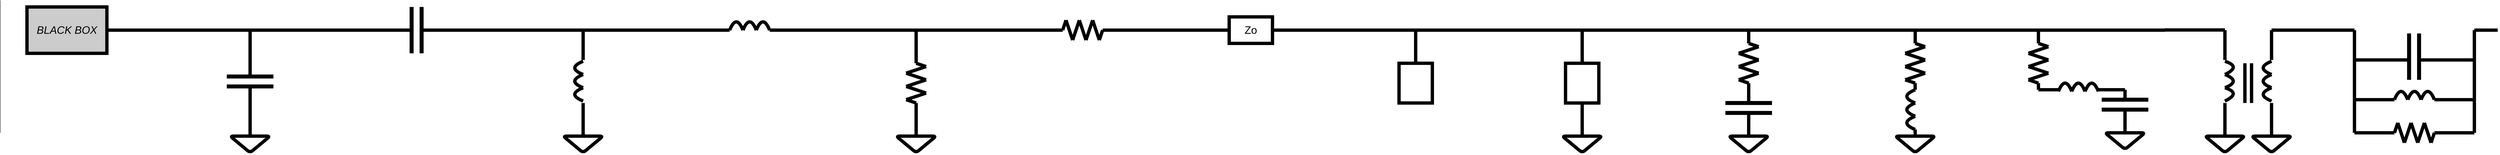 <mxfile version="25.0.2">
  <diagram id="JiPeBnl8MNzj9gC05diy" name="Page-1">
    <mxGraphModel dx="4010" dy="2509" grid="1" gridSize="10" guides="1" tooltips="1" connect="1" arrows="1" fold="1" page="1" pageScale="1" pageWidth="827" pageHeight="1169" background="#ffffff" math="0" shadow="0">
      <root>
        <mxCell id="0" />
        <mxCell id="1" parent="0" />
        <mxCell id="uBmhupHGeQe9Bv0V8wx_-3" value="" style="endArrow=none;html=1;strokeWidth=10;strokeColor=#000000;" parent="1" edge="1">
          <mxGeometry width="50" height="50" relative="1" as="geometry">
            <mxPoint y="100" as="sourcePoint" />
            <mxPoint x="500" y="100" as="targetPoint" />
          </mxGeometry>
        </mxCell>
        <mxCell id="uBmhupHGeQe9Bv0V8wx_-4" value="" style="endArrow=none;html=1;strokeWidth=10;strokeColor=#000000;" parent="1" edge="1">
          <mxGeometry width="50" height="50" relative="1" as="geometry">
            <mxPoint x="250" y="240" as="sourcePoint" />
            <mxPoint x="250" y="100" as="targetPoint" />
          </mxGeometry>
        </mxCell>
        <mxCell id="uBmhupHGeQe9Bv0V8wx_-5" value="" style="endArrow=none;html=1;strokeWidth=12;strokeColor=#000000;" parent="1" edge="1">
          <mxGeometry width="50" height="50" relative="1" as="geometry">
            <mxPoint x="180" y="240" as="sourcePoint" />
            <mxPoint x="320" y="240" as="targetPoint" />
          </mxGeometry>
        </mxCell>
        <mxCell id="uBmhupHGeQe9Bv0V8wx_-6" value="" style="endArrow=none;html=1;strokeWidth=12;strokeColor=#000000;" parent="1" edge="1">
          <mxGeometry width="50" height="50" relative="1" as="geometry">
            <mxPoint x="180" y="270" as="sourcePoint" />
            <mxPoint x="320" y="270" as="targetPoint" />
          </mxGeometry>
        </mxCell>
        <mxCell id="uBmhupHGeQe9Bv0V8wx_-7" value="" style="endArrow=none;html=1;strokeWidth=10;strokeColor=#000000;" parent="1" edge="1">
          <mxGeometry width="50" height="50" relative="1" as="geometry">
            <mxPoint x="250" y="420" as="sourcePoint" />
            <mxPoint x="250" y="270" as="targetPoint" />
          </mxGeometry>
        </mxCell>
        <mxCell id="uBmhupHGeQe9Bv0V8wx_-8" value="" style="endArrow=none;html=1;strokeWidth=10;strokeColor=#000000;" parent="1" edge="1">
          <mxGeometry width="50" height="50" relative="1" as="geometry">
            <mxPoint x="250" y="420" as="sourcePoint" />
            <mxPoint x="250" y="420" as="targetPoint" />
            <Array as="points">
              <mxPoint x="310" y="420" />
              <mxPoint x="250" y="470" />
              <mxPoint x="190" y="420" />
            </Array>
          </mxGeometry>
        </mxCell>
        <mxCell id="uBmhupHGeQe9Bv0V8wx_-11" value="" style="endArrow=none;html=1;strokeWidth=10;strokeColor=#000000;" parent="1" edge="1">
          <mxGeometry width="50" height="50" relative="1" as="geometry">
            <mxPoint x="500" y="100" as="sourcePoint" />
            <mxPoint x="730" y="100" as="targetPoint" />
          </mxGeometry>
        </mxCell>
        <mxCell id="uBmhupHGeQe9Bv0V8wx_-12" value="" style="endArrow=none;html=1;strokeWidth=12;strokeColor=#000000;" parent="1" edge="1">
          <mxGeometry width="50" height="50" relative="1" as="geometry">
            <mxPoint x="735" y="30" as="sourcePoint" />
            <mxPoint x="735" y="170" as="targetPoint" />
          </mxGeometry>
        </mxCell>
        <mxCell id="uBmhupHGeQe9Bv0V8wx_-15" value="" style="endArrow=none;html=1;strokeWidth=12;strokeColor=#000000;" parent="1" edge="1">
          <mxGeometry width="50" height="50" relative="1" as="geometry">
            <mxPoint x="765" y="30" as="sourcePoint" />
            <mxPoint x="765" y="170" as="targetPoint" />
          </mxGeometry>
        </mxCell>
        <mxCell id="uBmhupHGeQe9Bv0V8wx_-16" value="" style="endArrow=none;html=1;strokeWidth=10;strokeColor=#000000;" parent="1" edge="1">
          <mxGeometry width="50" height="50" relative="1" as="geometry">
            <mxPoint x="770" y="100" as="sourcePoint" />
            <mxPoint x="1000" y="100" as="targetPoint" />
          </mxGeometry>
        </mxCell>
        <mxCell id="uBmhupHGeQe9Bv0V8wx_-25" value="" style="endArrow=none;html=1;strokeWidth=10;strokeColor=#000000;" parent="1" edge="1">
          <mxGeometry width="50" height="50" relative="1" as="geometry">
            <mxPoint x="1000" y="100" as="sourcePoint" />
            <mxPoint x="1500" y="100" as="targetPoint" />
          </mxGeometry>
        </mxCell>
        <mxCell id="uBmhupHGeQe9Bv0V8wx_-26" value="" style="endArrow=none;html=1;strokeWidth=10;strokeColor=#000000;" parent="1" edge="1">
          <mxGeometry width="50" height="50" relative="1" as="geometry">
            <mxPoint x="1250" y="190" as="sourcePoint" />
            <mxPoint x="1250" y="100" as="targetPoint" />
          </mxGeometry>
        </mxCell>
        <mxCell id="uBmhupHGeQe9Bv0V8wx_-29" value="" style="endArrow=none;html=1;strokeWidth=10;strokeColor=#000000;" parent="1" edge="1">
          <mxGeometry width="50" height="50" relative="1" as="geometry">
            <mxPoint x="1250" y="420" as="sourcePoint" />
            <mxPoint x="1250" y="320" as="targetPoint" />
          </mxGeometry>
        </mxCell>
        <mxCell id="uBmhupHGeQe9Bv0V8wx_-30" value="" style="endArrow=none;html=1;strokeWidth=10;strokeColor=#000000;" parent="1" edge="1">
          <mxGeometry width="50" height="50" relative="1" as="geometry">
            <mxPoint x="1250" y="420" as="sourcePoint" />
            <mxPoint x="1250" y="420" as="targetPoint" />
            <Array as="points">
              <mxPoint x="1310" y="420" />
              <mxPoint x="1250" y="470" />
              <mxPoint x="1190" y="420" />
            </Array>
          </mxGeometry>
        </mxCell>
        <mxCell id="uBmhupHGeQe9Bv0V8wx_-31" value="" style="endArrow=none;html=1;strokeWidth=10;curved=1;strokeColor=#000000;" parent="1" edge="1">
          <mxGeometry width="50" height="50" relative="1" as="geometry">
            <mxPoint x="1250" y="314" as="sourcePoint" />
            <mxPoint x="1250" y="274" as="targetPoint" />
            <Array as="points">
              <mxPoint x="1200" y="294" />
            </Array>
          </mxGeometry>
        </mxCell>
        <mxCell id="uBmhupHGeQe9Bv0V8wx_-32" value="" style="endArrow=none;html=1;strokeWidth=10;curved=1;strokeColor=#000000;" parent="1" edge="1">
          <mxGeometry width="50" height="50" relative="1" as="geometry">
            <mxPoint x="1250" y="274" as="sourcePoint" />
            <mxPoint x="1250" y="234" as="targetPoint" />
            <Array as="points">
              <mxPoint x="1200" y="254" />
            </Array>
          </mxGeometry>
        </mxCell>
        <mxCell id="uBmhupHGeQe9Bv0V8wx_-33" value="" style="endArrow=none;html=1;strokeWidth=10;curved=1;strokeColor=#000000;" parent="1" edge="1">
          <mxGeometry width="50" height="50" relative="1" as="geometry">
            <mxPoint x="1250" y="234" as="sourcePoint" />
            <mxPoint x="1250" y="194" as="targetPoint" />
            <Array as="points">
              <mxPoint x="1200" y="214" />
            </Array>
          </mxGeometry>
        </mxCell>
        <mxCell id="uBmhupHGeQe9Bv0V8wx_-35" value="" style="endArrow=none;html=1;strokeWidth=10;strokeColor=#000000;" parent="1" edge="1">
          <mxGeometry width="50" height="50" relative="1" as="geometry">
            <mxPoint x="1500" y="100" as="sourcePoint" />
            <mxPoint x="1690" y="100" as="targetPoint" />
          </mxGeometry>
        </mxCell>
        <mxCell id="uBmhupHGeQe9Bv0V8wx_-38" value="" style="endArrow=none;html=1;strokeWidth=10;strokeColor=#000000;" parent="1" edge="1">
          <mxGeometry width="50" height="50" relative="1" as="geometry">
            <mxPoint x="1810" y="100" as="sourcePoint" />
            <mxPoint x="2000" y="100" as="targetPoint" />
          </mxGeometry>
        </mxCell>
        <mxCell id="uBmhupHGeQe9Bv0V8wx_-42" value="" style="endArrow=none;html=1;strokeWidth=10;curved=1;strokeColor=#000000;" parent="1" edge="1">
          <mxGeometry width="50" height="50" relative="1" as="geometry">
            <mxPoint x="1690" y="100" as="sourcePoint" />
            <mxPoint x="1730" y="100" as="targetPoint" />
            <Array as="points">
              <mxPoint x="1710" y="50" />
            </Array>
          </mxGeometry>
        </mxCell>
        <mxCell id="uBmhupHGeQe9Bv0V8wx_-43" value="" style="endArrow=none;html=1;strokeWidth=10;curved=1;strokeColor=#000000;" parent="1" edge="1">
          <mxGeometry width="50" height="50" relative="1" as="geometry">
            <mxPoint x="1730" y="100" as="sourcePoint" />
            <mxPoint x="1770" y="100" as="targetPoint" />
            <Array as="points">
              <mxPoint x="1750" y="50" />
            </Array>
          </mxGeometry>
        </mxCell>
        <mxCell id="uBmhupHGeQe9Bv0V8wx_-44" value="" style="endArrow=none;html=1;strokeWidth=10;curved=1;strokeColor=#000000;" parent="1" edge="1">
          <mxGeometry width="50" height="50" relative="1" as="geometry">
            <mxPoint x="1770" y="100" as="sourcePoint" />
            <mxPoint x="1810" y="100" as="targetPoint" />
            <Array as="points">
              <mxPoint x="1790" y="50" />
            </Array>
          </mxGeometry>
        </mxCell>
        <mxCell id="uBmhupHGeQe9Bv0V8wx_-46" value="" style="endArrow=none;html=1;strokeWidth=10;strokeColor=#000000;" parent="1" edge="1">
          <mxGeometry width="50" height="50" relative="1" as="geometry">
            <mxPoint x="2000" y="100" as="sourcePoint" />
            <mxPoint x="2500" y="100" as="targetPoint" />
          </mxGeometry>
        </mxCell>
        <mxCell id="uBmhupHGeQe9Bv0V8wx_-47" value="" style="endArrow=none;html=1;strokeWidth=10;strokeColor=#000000;" parent="1" edge="1">
          <mxGeometry width="50" height="50" relative="1" as="geometry">
            <mxPoint x="2250" y="200" as="sourcePoint" />
            <mxPoint x="2250" y="100" as="targetPoint" />
          </mxGeometry>
        </mxCell>
        <mxCell id="uBmhupHGeQe9Bv0V8wx_-48" value="" style="endArrow=none;html=1;strokeWidth=10;strokeColor=#000000;" parent="1" edge="1">
          <mxGeometry width="50" height="50" relative="1" as="geometry">
            <mxPoint x="2250" y="420" as="sourcePoint" />
            <mxPoint x="2250" y="320" as="targetPoint" />
          </mxGeometry>
        </mxCell>
        <mxCell id="uBmhupHGeQe9Bv0V8wx_-49" value="" style="endArrow=none;html=1;strokeWidth=10;strokeColor=#000000;" parent="1" edge="1">
          <mxGeometry width="50" height="50" relative="1" as="geometry">
            <mxPoint x="2250" y="420" as="sourcePoint" />
            <mxPoint x="2250" y="420" as="targetPoint" />
            <Array as="points">
              <mxPoint x="2310" y="420" />
              <mxPoint x="2250" y="470" />
              <mxPoint x="2190" y="420" />
            </Array>
          </mxGeometry>
        </mxCell>
        <mxCell id="uBmhupHGeQe9Bv0V8wx_-53" value="" style="endArrow=none;html=1;strokeWidth=10;strokeColor=#000000;" parent="1" edge="1">
          <mxGeometry width="50" height="50" relative="1" as="geometry">
            <mxPoint x="2280" y="210" as="sourcePoint" />
            <mxPoint x="2250" y="200" as="targetPoint" />
          </mxGeometry>
        </mxCell>
        <mxCell id="uBmhupHGeQe9Bv0V8wx_-54" value="" style="endArrow=none;html=1;strokeWidth=10;strokeColor=#000000;" parent="1" edge="1">
          <mxGeometry width="50" height="50" relative="1" as="geometry">
            <mxPoint x="2280" y="250" as="sourcePoint" />
            <mxPoint x="2220" y="230.0" as="targetPoint" />
          </mxGeometry>
        </mxCell>
        <mxCell id="uBmhupHGeQe9Bv0V8wx_-55" value="" style="endArrow=none;html=1;strokeWidth=10;strokeColor=#000000;" parent="1" edge="1">
          <mxGeometry width="50" height="50" relative="1" as="geometry">
            <mxPoint x="2280" y="290" as="sourcePoint" />
            <mxPoint x="2220" y="270.0" as="targetPoint" />
          </mxGeometry>
        </mxCell>
        <mxCell id="uBmhupHGeQe9Bv0V8wx_-56" value="" style="endArrow=none;html=1;strokeWidth=10;strokeColor=#000000;" parent="1" edge="1">
          <mxGeometry width="50" height="50" relative="1" as="geometry">
            <mxPoint x="2280" y="250" as="sourcePoint" />
            <mxPoint x="2220" y="270" as="targetPoint" />
          </mxGeometry>
        </mxCell>
        <mxCell id="uBmhupHGeQe9Bv0V8wx_-57" value="" style="endArrow=none;html=1;strokeWidth=10;strokeColor=#000000;" parent="1" edge="1">
          <mxGeometry width="50" height="50" relative="1" as="geometry">
            <mxPoint x="2280" y="210.0" as="sourcePoint" />
            <mxPoint x="2220" y="230" as="targetPoint" />
          </mxGeometry>
        </mxCell>
        <mxCell id="uBmhupHGeQe9Bv0V8wx_-59" value="" style="endArrow=none;html=1;strokeWidth=10;strokeColor=#000000;" parent="1" edge="1">
          <mxGeometry width="50" height="50" relative="1" as="geometry">
            <mxPoint x="2280" y="290.0" as="sourcePoint" />
            <mxPoint x="2220" y="310" as="targetPoint" />
          </mxGeometry>
        </mxCell>
        <mxCell id="uBmhupHGeQe9Bv0V8wx_-60" value="" style="endArrow=none;html=1;strokeWidth=10;strokeColor=#000000;" parent="1" edge="1">
          <mxGeometry width="50" height="50" relative="1" as="geometry">
            <mxPoint x="2250" y="320.0" as="sourcePoint" />
            <mxPoint x="2220" y="310.0" as="targetPoint" />
          </mxGeometry>
        </mxCell>
        <mxCell id="uBmhupHGeQe9Bv0V8wx_-63" value="" style="endArrow=none;html=1;strokeWidth=10;strokeColor=#000000;" parent="1" edge="1">
          <mxGeometry width="50" height="50" relative="1" as="geometry">
            <mxPoint x="2500" y="100.0" as="sourcePoint" />
            <mxPoint x="2690" y="100.0" as="targetPoint" />
          </mxGeometry>
        </mxCell>
        <mxCell id="uBmhupHGeQe9Bv0V8wx_-64" value="" style="endArrow=none;html=1;strokeWidth=10;strokeColor=#000000;" parent="1" edge="1">
          <mxGeometry width="50" height="50" relative="1" as="geometry">
            <mxPoint x="2810" y="100.0" as="sourcePoint" />
            <mxPoint x="3000" y="100.0" as="targetPoint" />
          </mxGeometry>
        </mxCell>
        <mxCell id="uBmhupHGeQe9Bv0V8wx_-68" value="" style="endArrow=none;html=1;strokeWidth=10;strokeColor=#000000;" parent="1" edge="1">
          <mxGeometry width="50" height="50" relative="1" as="geometry">
            <mxPoint x="2700" y="70" as="sourcePoint" />
            <mxPoint x="2690" y="100.0" as="targetPoint" />
          </mxGeometry>
        </mxCell>
        <mxCell id="uBmhupHGeQe9Bv0V8wx_-69" value="" style="endArrow=none;html=1;strokeWidth=10;strokeColor=#000000;" parent="1" edge="1">
          <mxGeometry width="50" height="50" relative="1" as="geometry">
            <mxPoint x="2700" y="70.0" as="sourcePoint" />
            <mxPoint x="2720" y="130" as="targetPoint" />
          </mxGeometry>
        </mxCell>
        <mxCell id="uBmhupHGeQe9Bv0V8wx_-70" value="" style="endArrow=none;html=1;strokeWidth=10;strokeColor=#000000;" parent="1" edge="1">
          <mxGeometry width="50" height="50" relative="1" as="geometry">
            <mxPoint x="2740" y="70.0" as="sourcePoint" />
            <mxPoint x="2760" y="130" as="targetPoint" />
          </mxGeometry>
        </mxCell>
        <mxCell id="uBmhupHGeQe9Bv0V8wx_-71" value="" style="endArrow=none;html=1;strokeWidth=10;strokeColor=#000000;" parent="1" edge="1">
          <mxGeometry width="50" height="50" relative="1" as="geometry">
            <mxPoint x="2780" y="70.0" as="sourcePoint" />
            <mxPoint x="2800" y="130" as="targetPoint" />
          </mxGeometry>
        </mxCell>
        <mxCell id="uBmhupHGeQe9Bv0V8wx_-72" value="" style="endArrow=none;html=1;strokeWidth=10;strokeColor=#000000;" parent="1" edge="1">
          <mxGeometry width="50" height="50" relative="1" as="geometry">
            <mxPoint x="2740" y="70" as="sourcePoint" />
            <mxPoint x="2720" y="130.0" as="targetPoint" />
          </mxGeometry>
        </mxCell>
        <mxCell id="uBmhupHGeQe9Bv0V8wx_-73" value="" style="endArrow=none;html=1;strokeWidth=10;strokeColor=#000000;" parent="1" edge="1">
          <mxGeometry width="50" height="50" relative="1" as="geometry">
            <mxPoint x="2780" y="70.0" as="sourcePoint" />
            <mxPoint x="2760" y="130.0" as="targetPoint" />
          </mxGeometry>
        </mxCell>
        <mxCell id="uBmhupHGeQe9Bv0V8wx_-74" value="" style="endArrow=none;html=1;strokeWidth=10;strokeColor=#000000;" parent="1" edge="1">
          <mxGeometry width="50" height="50" relative="1" as="geometry">
            <mxPoint x="2810" y="100.0" as="sourcePoint" />
            <mxPoint x="2800" y="130.0" as="targetPoint" />
          </mxGeometry>
        </mxCell>
        <mxCell id="uBmhupHGeQe9Bv0V8wx_-76" value="" style="endArrow=none;html=1;strokeWidth=10;strokeColor=#000000;" parent="1" edge="1">
          <mxGeometry width="50" height="50" relative="1" as="geometry">
            <mxPoint x="3000" y="100" as="sourcePoint" />
            <mxPoint x="3190" y="100" as="targetPoint" />
          </mxGeometry>
        </mxCell>
        <mxCell id="uBmhupHGeQe9Bv0V8wx_-77" value="" style="endArrow=none;html=1;strokeWidth=10;strokeColor=#000000;" parent="1" edge="1">
          <mxGeometry width="50" height="50" relative="1" as="geometry">
            <mxPoint x="3320" y="100" as="sourcePoint" />
            <mxPoint x="3500" y="100" as="targetPoint" />
          </mxGeometry>
        </mxCell>
        <mxCell id="uBmhupHGeQe9Bv0V8wx_-86" value="&lt;font style=&quot;font-size: 32px&quot;&gt;Zo&lt;/font&gt;" style="rounded=0;whiteSpace=wrap;html=1;glass=0;strokeColor=#000000;fillColor=none;strokeWidth=10;" parent="1" vertex="1">
          <mxGeometry x="3190" y="60" width="130" height="80" as="geometry" />
        </mxCell>
        <mxCell id="uBmhupHGeQe9Bv0V8wx_-92" value="" style="endArrow=none;html=1;strokeWidth=10;strokeColor=#000000;" parent="1" edge="1">
          <mxGeometry width="50" height="50" relative="1" as="geometry">
            <mxPoint x="3500" y="100" as="sourcePoint" />
            <mxPoint x="4000" y="100" as="targetPoint" />
          </mxGeometry>
        </mxCell>
        <mxCell id="uBmhupHGeQe9Bv0V8wx_-93" value="" style="endArrow=none;html=1;strokeWidth=10;strokeColor=#000000;" parent="1" edge="1">
          <mxGeometry width="50" height="50" relative="1" as="geometry">
            <mxPoint x="3750" y="200" as="sourcePoint" />
            <mxPoint x="3750" y="100" as="targetPoint" />
          </mxGeometry>
        </mxCell>
        <mxCell id="uBmhupHGeQe9Bv0V8wx_-103" value="" style="rounded=0;whiteSpace=wrap;html=1;glass=0;strokeColor=#000000;fillColor=none;strokeWidth=10;" parent="1" vertex="1">
          <mxGeometry x="3700" y="200" width="100" height="120" as="geometry" />
        </mxCell>
        <mxCell id="uBmhupHGeQe9Bv0V8wx_-105" value="" style="endArrow=none;html=1;strokeWidth=10;strokeColor=#000000;" parent="1" edge="1">
          <mxGeometry width="50" height="50" relative="1" as="geometry">
            <mxPoint x="4000" y="100" as="sourcePoint" />
            <mxPoint x="4500" y="100" as="targetPoint" />
          </mxGeometry>
        </mxCell>
        <mxCell id="uBmhupHGeQe9Bv0V8wx_-106" value="" style="endArrow=none;html=1;strokeWidth=10;strokeColor=#000000;" parent="1" edge="1">
          <mxGeometry width="50" height="50" relative="1" as="geometry">
            <mxPoint x="4250" y="200" as="sourcePoint" />
            <mxPoint x="4250" y="100" as="targetPoint" />
          </mxGeometry>
        </mxCell>
        <mxCell id="uBmhupHGeQe9Bv0V8wx_-107" value="" style="endArrow=none;html=1;strokeWidth=10;strokeColor=#000000;" parent="1" edge="1">
          <mxGeometry width="50" height="50" relative="1" as="geometry">
            <mxPoint x="4250" y="420" as="sourcePoint" />
            <mxPoint x="4250" y="320" as="targetPoint" />
          </mxGeometry>
        </mxCell>
        <mxCell id="uBmhupHGeQe9Bv0V8wx_-108" value="" style="endArrow=none;html=1;strokeWidth=10;strokeColor=#000000;" parent="1" edge="1">
          <mxGeometry width="50" height="50" relative="1" as="geometry">
            <mxPoint x="4250" y="420" as="sourcePoint" />
            <mxPoint x="4250" y="420" as="targetPoint" />
            <Array as="points">
              <mxPoint x="4310" y="420" />
              <mxPoint x="4250" y="470" />
              <mxPoint x="4190" y="420" />
            </Array>
          </mxGeometry>
        </mxCell>
        <mxCell id="uBmhupHGeQe9Bv0V8wx_-109" value="" style="rounded=0;whiteSpace=wrap;html=1;glass=0;strokeColor=#000000;fillColor=none;strokeWidth=10;" parent="1" vertex="1">
          <mxGeometry x="4200" y="200" width="100" height="120" as="geometry" />
        </mxCell>
        <mxCell id="uBmhupHGeQe9Bv0V8wx_-111" value="" style="endArrow=none;html=1;strokeWidth=10;strokeColor=#000000;" parent="1" edge="1">
          <mxGeometry width="50" height="50" relative="1" as="geometry">
            <mxPoint x="4500" y="100" as="sourcePoint" />
            <mxPoint x="5000" y="100" as="targetPoint" />
          </mxGeometry>
        </mxCell>
        <mxCell id="uBmhupHGeQe9Bv0V8wx_-112" value="" style="endArrow=none;html=1;strokeWidth=10;strokeColor=#000000;" parent="1" edge="1">
          <mxGeometry width="50" height="50" relative="1" as="geometry">
            <mxPoint x="4750" y="140" as="sourcePoint" />
            <mxPoint x="4750" y="100" as="targetPoint" />
          </mxGeometry>
        </mxCell>
        <mxCell id="uBmhupHGeQe9Bv0V8wx_-113" value="" style="endArrow=none;html=1;strokeWidth=12;strokeColor=#000000;" parent="1" edge="1">
          <mxGeometry width="50" height="50" relative="1" as="geometry">
            <mxPoint x="4680" y="320" as="sourcePoint" />
            <mxPoint x="4820" y="320" as="targetPoint" />
          </mxGeometry>
        </mxCell>
        <mxCell id="uBmhupHGeQe9Bv0V8wx_-114" value="" style="endArrow=none;html=1;strokeWidth=12;strokeColor=#000000;" parent="1" edge="1">
          <mxGeometry width="50" height="50" relative="1" as="geometry">
            <mxPoint x="4680" y="350" as="sourcePoint" />
            <mxPoint x="4820" y="350" as="targetPoint" />
          </mxGeometry>
        </mxCell>
        <mxCell id="uBmhupHGeQe9Bv0V8wx_-115" value="" style="endArrow=none;html=1;strokeWidth=10;strokeColor=#000000;" parent="1" edge="1">
          <mxGeometry width="50" height="50" relative="1" as="geometry">
            <mxPoint x="4750" y="420" as="sourcePoint" />
            <mxPoint x="4750" y="350" as="targetPoint" />
          </mxGeometry>
        </mxCell>
        <mxCell id="uBmhupHGeQe9Bv0V8wx_-116" value="" style="endArrow=none;html=1;strokeWidth=10;strokeColor=#000000;" parent="1" edge="1">
          <mxGeometry width="50" height="50" relative="1" as="geometry">
            <mxPoint x="4750" y="420" as="sourcePoint" />
            <mxPoint x="4750" y="420" as="targetPoint" />
            <Array as="points">
              <mxPoint x="4810" y="420" />
              <mxPoint x="4750" y="470" />
              <mxPoint x="4690" y="420" />
            </Array>
          </mxGeometry>
        </mxCell>
        <mxCell id="uBmhupHGeQe9Bv0V8wx_-126" value="" style="endArrow=none;html=1;strokeWidth=10;strokeColor=#000000;" parent="1" edge="1">
          <mxGeometry width="50" height="50" relative="1" as="geometry">
            <mxPoint x="4780" y="150" as="sourcePoint" />
            <mxPoint x="4750" y="140" as="targetPoint" />
          </mxGeometry>
        </mxCell>
        <mxCell id="uBmhupHGeQe9Bv0V8wx_-127" value="" style="endArrow=none;html=1;strokeWidth=10;strokeColor=#000000;" parent="1" edge="1">
          <mxGeometry width="50" height="50" relative="1" as="geometry">
            <mxPoint x="4780" y="190" as="sourcePoint" />
            <mxPoint x="4720" y="170" as="targetPoint" />
          </mxGeometry>
        </mxCell>
        <mxCell id="uBmhupHGeQe9Bv0V8wx_-128" value="" style="endArrow=none;html=1;strokeWidth=10;strokeColor=#000000;" parent="1" edge="1">
          <mxGeometry width="50" height="50" relative="1" as="geometry">
            <mxPoint x="4780" y="230" as="sourcePoint" />
            <mxPoint x="4720" y="210" as="targetPoint" />
          </mxGeometry>
        </mxCell>
        <mxCell id="uBmhupHGeQe9Bv0V8wx_-129" value="" style="endArrow=none;html=1;strokeWidth=10;strokeColor=#000000;" parent="1" edge="1">
          <mxGeometry width="50" height="50" relative="1" as="geometry">
            <mxPoint x="4780" y="190" as="sourcePoint" />
            <mxPoint x="4720" y="210" as="targetPoint" />
          </mxGeometry>
        </mxCell>
        <mxCell id="uBmhupHGeQe9Bv0V8wx_-130" value="" style="endArrow=none;html=1;strokeWidth=10;strokeColor=#000000;" parent="1" edge="1">
          <mxGeometry width="50" height="50" relative="1" as="geometry">
            <mxPoint x="4780" y="150" as="sourcePoint" />
            <mxPoint x="4720" y="170" as="targetPoint" />
          </mxGeometry>
        </mxCell>
        <mxCell id="uBmhupHGeQe9Bv0V8wx_-131" value="" style="endArrow=none;html=1;strokeWidth=10;strokeColor=#000000;" parent="1" edge="1">
          <mxGeometry width="50" height="50" relative="1" as="geometry">
            <mxPoint x="4780" y="230" as="sourcePoint" />
            <mxPoint x="4720" y="250" as="targetPoint" />
          </mxGeometry>
        </mxCell>
        <mxCell id="uBmhupHGeQe9Bv0V8wx_-132" value="" style="endArrow=none;html=1;strokeWidth=10;strokeColor=#000000;" parent="1" edge="1">
          <mxGeometry width="50" height="50" relative="1" as="geometry">
            <mxPoint x="4750" y="260" as="sourcePoint" />
            <mxPoint x="4720" y="250" as="targetPoint" />
          </mxGeometry>
        </mxCell>
        <mxCell id="uBmhupHGeQe9Bv0V8wx_-133" value="" style="endArrow=none;html=1;strokeWidth=10;strokeColor=#000000;" parent="1" edge="1">
          <mxGeometry width="50" height="50" relative="1" as="geometry">
            <mxPoint x="4750" y="320" as="sourcePoint" />
            <mxPoint x="4750" y="260" as="targetPoint" />
          </mxGeometry>
        </mxCell>
        <mxCell id="uBmhupHGeQe9Bv0V8wx_-135" value="" style="endArrow=none;html=1;strokeWidth=10;strokeColor=#000000;" parent="1" edge="1">
          <mxGeometry width="50" height="50" relative="1" as="geometry">
            <mxPoint x="5000" y="100" as="sourcePoint" />
            <mxPoint x="5500" y="100" as="targetPoint" />
          </mxGeometry>
        </mxCell>
        <mxCell id="uBmhupHGeQe9Bv0V8wx_-136" value="" style="endArrow=none;html=1;strokeWidth=10;strokeColor=#000000;" parent="1" edge="1">
          <mxGeometry width="50" height="50" relative="1" as="geometry">
            <mxPoint x="5250" y="140" as="sourcePoint" />
            <mxPoint x="5250" y="100" as="targetPoint" />
          </mxGeometry>
        </mxCell>
        <mxCell id="uBmhupHGeQe9Bv0V8wx_-140" value="" style="endArrow=none;html=1;strokeWidth=10;strokeColor=#000000;" parent="1" edge="1">
          <mxGeometry width="50" height="50" relative="1" as="geometry">
            <mxPoint x="5250" y="420" as="sourcePoint" />
            <mxPoint x="5250" y="420" as="targetPoint" />
            <Array as="points">
              <mxPoint x="5310" y="420" />
              <mxPoint x="5250" y="470" />
              <mxPoint x="5190" y="420" />
            </Array>
          </mxGeometry>
        </mxCell>
        <mxCell id="uBmhupHGeQe9Bv0V8wx_-141" value="" style="endArrow=none;html=1;strokeWidth=10;strokeColor=#000000;" parent="1" edge="1">
          <mxGeometry width="50" height="50" relative="1" as="geometry">
            <mxPoint x="5280" y="150" as="sourcePoint" />
            <mxPoint x="5250" y="140" as="targetPoint" />
          </mxGeometry>
        </mxCell>
        <mxCell id="uBmhupHGeQe9Bv0V8wx_-142" value="" style="endArrow=none;html=1;strokeWidth=10;strokeColor=#000000;" parent="1" edge="1">
          <mxGeometry width="50" height="50" relative="1" as="geometry">
            <mxPoint x="5280" y="190" as="sourcePoint" />
            <mxPoint x="5220" y="170" as="targetPoint" />
          </mxGeometry>
        </mxCell>
        <mxCell id="uBmhupHGeQe9Bv0V8wx_-143" value="" style="endArrow=none;html=1;strokeWidth=10;strokeColor=#000000;" parent="1" edge="1">
          <mxGeometry width="50" height="50" relative="1" as="geometry">
            <mxPoint x="5280" y="230" as="sourcePoint" />
            <mxPoint x="5220" y="210" as="targetPoint" />
          </mxGeometry>
        </mxCell>
        <mxCell id="uBmhupHGeQe9Bv0V8wx_-144" value="" style="endArrow=none;html=1;strokeWidth=10;strokeColor=#000000;" parent="1" edge="1">
          <mxGeometry width="50" height="50" relative="1" as="geometry">
            <mxPoint x="5280" y="190" as="sourcePoint" />
            <mxPoint x="5220" y="210" as="targetPoint" />
          </mxGeometry>
        </mxCell>
        <mxCell id="uBmhupHGeQe9Bv0V8wx_-145" value="" style="endArrow=none;html=1;strokeWidth=10;strokeColor=#000000;" parent="1" edge="1">
          <mxGeometry width="50" height="50" relative="1" as="geometry">
            <mxPoint x="5280" y="150" as="sourcePoint" />
            <mxPoint x="5220" y="170" as="targetPoint" />
          </mxGeometry>
        </mxCell>
        <mxCell id="uBmhupHGeQe9Bv0V8wx_-146" value="" style="endArrow=none;html=1;strokeWidth=10;strokeColor=#000000;" parent="1" edge="1">
          <mxGeometry width="50" height="50" relative="1" as="geometry">
            <mxPoint x="5280" y="230" as="sourcePoint" />
            <mxPoint x="5220" y="250" as="targetPoint" />
          </mxGeometry>
        </mxCell>
        <mxCell id="uBmhupHGeQe9Bv0V8wx_-147" value="" style="endArrow=none;html=1;strokeWidth=10;strokeColor=#000000;" parent="1" edge="1">
          <mxGeometry width="50" height="50" relative="1" as="geometry">
            <mxPoint x="5250" y="260" as="sourcePoint" />
            <mxPoint x="5220" y="250" as="targetPoint" />
          </mxGeometry>
        </mxCell>
        <mxCell id="uBmhupHGeQe9Bv0V8wx_-150" value="" style="endArrow=none;html=1;strokeWidth=10;curved=1;strokeColor=#000000;" parent="1" edge="1">
          <mxGeometry width="50" height="50" relative="1" as="geometry">
            <mxPoint x="5250" y="400" as="sourcePoint" />
            <mxPoint x="5250" y="360" as="targetPoint" />
            <Array as="points">
              <mxPoint x="5200" y="380" />
            </Array>
          </mxGeometry>
        </mxCell>
        <mxCell id="uBmhupHGeQe9Bv0V8wx_-151" value="" style="endArrow=none;html=1;strokeWidth=10;curved=1;strokeColor=#000000;" parent="1" edge="1">
          <mxGeometry width="50" height="50" relative="1" as="geometry">
            <mxPoint x="5250" y="360" as="sourcePoint" />
            <mxPoint x="5250" y="320" as="targetPoint" />
            <Array as="points">
              <mxPoint x="5200" y="340" />
            </Array>
          </mxGeometry>
        </mxCell>
        <mxCell id="uBmhupHGeQe9Bv0V8wx_-152" value="" style="endArrow=none;html=1;strokeWidth=10;curved=1;strokeColor=#000000;" parent="1" edge="1">
          <mxGeometry width="50" height="50" relative="1" as="geometry">
            <mxPoint x="5250" y="320" as="sourcePoint" />
            <mxPoint x="5250" y="280" as="targetPoint" />
            <Array as="points">
              <mxPoint x="5200" y="300" />
            </Array>
          </mxGeometry>
        </mxCell>
        <mxCell id="uBmhupHGeQe9Bv0V8wx_-155" value="" style="endArrow=none;html=1;strokeWidth=10;strokeColor=#000000;" parent="1" edge="1">
          <mxGeometry width="50" height="50" relative="1" as="geometry">
            <mxPoint x="5250" y="280" as="sourcePoint" />
            <mxPoint x="5249.66" y="260.0" as="targetPoint" />
          </mxGeometry>
        </mxCell>
        <mxCell id="uBmhupHGeQe9Bv0V8wx_-156" value="" style="endArrow=none;html=1;strokeWidth=10;strokeColor=#000000;" parent="1" edge="1">
          <mxGeometry width="50" height="50" relative="1" as="geometry">
            <mxPoint x="5250.0" y="420" as="sourcePoint" />
            <mxPoint x="5249.66" y="400.0" as="targetPoint" />
          </mxGeometry>
        </mxCell>
        <mxCell id="uBmhupHGeQe9Bv0V8wx_-158" value="" style="endArrow=none;html=1;strokeWidth=10;strokeColor=#000000;" parent="1" edge="1">
          <mxGeometry width="50" height="50" relative="1" as="geometry">
            <mxPoint x="5500" y="100" as="sourcePoint" />
            <mxPoint x="6000" y="100" as="targetPoint" />
          </mxGeometry>
        </mxCell>
        <mxCell id="uBmhupHGeQe9Bv0V8wx_-159" value="" style="endArrow=none;html=1;strokeWidth=10;strokeColor=#000000;" parent="1" edge="1">
          <mxGeometry width="50" height="50" relative="1" as="geometry">
            <mxPoint x="5620" y="140" as="sourcePoint" />
            <mxPoint x="5620" y="100" as="targetPoint" />
          </mxGeometry>
        </mxCell>
        <mxCell id="uBmhupHGeQe9Bv0V8wx_-161" value="" style="endArrow=none;html=1;strokeWidth=10;strokeColor=#000000;" parent="1" edge="1">
          <mxGeometry width="50" height="50" relative="1" as="geometry">
            <mxPoint x="5650" y="150" as="sourcePoint" />
            <mxPoint x="5620" y="140" as="targetPoint" />
          </mxGeometry>
        </mxCell>
        <mxCell id="uBmhupHGeQe9Bv0V8wx_-162" value="" style="endArrow=none;html=1;strokeWidth=10;strokeColor=#000000;" parent="1" edge="1">
          <mxGeometry width="50" height="50" relative="1" as="geometry">
            <mxPoint x="5650" y="190" as="sourcePoint" />
            <mxPoint x="5590" y="170" as="targetPoint" />
          </mxGeometry>
        </mxCell>
        <mxCell id="uBmhupHGeQe9Bv0V8wx_-163" value="" style="endArrow=none;html=1;strokeWidth=10;strokeColor=#000000;" parent="1" edge="1">
          <mxGeometry width="50" height="50" relative="1" as="geometry">
            <mxPoint x="5650" y="230" as="sourcePoint" />
            <mxPoint x="5590" y="210" as="targetPoint" />
          </mxGeometry>
        </mxCell>
        <mxCell id="uBmhupHGeQe9Bv0V8wx_-164" value="" style="endArrow=none;html=1;strokeWidth=10;strokeColor=#000000;" parent="1" edge="1">
          <mxGeometry width="50" height="50" relative="1" as="geometry">
            <mxPoint x="5650" y="190" as="sourcePoint" />
            <mxPoint x="5590" y="210" as="targetPoint" />
          </mxGeometry>
        </mxCell>
        <mxCell id="uBmhupHGeQe9Bv0V8wx_-165" value="" style="endArrow=none;html=1;strokeWidth=10;strokeColor=#000000;" parent="1" edge="1">
          <mxGeometry width="50" height="50" relative="1" as="geometry">
            <mxPoint x="5650" y="150" as="sourcePoint" />
            <mxPoint x="5590" y="170" as="targetPoint" />
          </mxGeometry>
        </mxCell>
        <mxCell id="uBmhupHGeQe9Bv0V8wx_-166" value="" style="endArrow=none;html=1;strokeWidth=10;strokeColor=#000000;" parent="1" edge="1">
          <mxGeometry width="50" height="50" relative="1" as="geometry">
            <mxPoint x="5650" y="230" as="sourcePoint" />
            <mxPoint x="5590" y="250" as="targetPoint" />
          </mxGeometry>
        </mxCell>
        <mxCell id="uBmhupHGeQe9Bv0V8wx_-167" value="" style="endArrow=none;html=1;strokeWidth=10;strokeColor=#000000;" parent="1" edge="1">
          <mxGeometry width="50" height="50" relative="1" as="geometry">
            <mxPoint x="5620" y="260" as="sourcePoint" />
            <mxPoint x="5590" y="250" as="targetPoint" />
          </mxGeometry>
        </mxCell>
        <mxCell id="uBmhupHGeQe9Bv0V8wx_-176" value="" style="endArrow=none;html=1;strokeWidth=10;curved=1;strokeColor=#000000;" parent="1" edge="1">
          <mxGeometry width="50" height="50" relative="1" as="geometry">
            <mxPoint x="5680" y="285" as="sourcePoint" />
            <mxPoint x="5720" y="285" as="targetPoint" />
            <Array as="points">
              <mxPoint x="5700" y="235" />
            </Array>
          </mxGeometry>
        </mxCell>
        <mxCell id="uBmhupHGeQe9Bv0V8wx_-177" value="" style="endArrow=none;html=1;strokeWidth=10;curved=1;strokeColor=#000000;" parent="1" edge="1">
          <mxGeometry width="50" height="50" relative="1" as="geometry">
            <mxPoint x="5720" y="285" as="sourcePoint" />
            <mxPoint x="5760" y="285" as="targetPoint" />
            <Array as="points">
              <mxPoint x="5740" y="235" />
            </Array>
          </mxGeometry>
        </mxCell>
        <mxCell id="uBmhupHGeQe9Bv0V8wx_-178" value="" style="endArrow=none;html=1;strokeWidth=10;curved=1;strokeColor=#000000;" parent="1" edge="1">
          <mxGeometry width="50" height="50" relative="1" as="geometry">
            <mxPoint x="5760" y="285" as="sourcePoint" />
            <mxPoint x="5800" y="285" as="targetPoint" />
            <Array as="points">
              <mxPoint x="5780" y="235" />
            </Array>
          </mxGeometry>
        </mxCell>
        <mxCell id="uBmhupHGeQe9Bv0V8wx_-179" value="" style="endArrow=none;html=1;strokeWidth=12;strokeColor=#000000;" parent="1" edge="1">
          <mxGeometry width="50" height="50" relative="1" as="geometry">
            <mxPoint x="5810" y="310" as="sourcePoint" />
            <mxPoint x="5950" y="310" as="targetPoint" />
          </mxGeometry>
        </mxCell>
        <mxCell id="uBmhupHGeQe9Bv0V8wx_-180" value="" style="endArrow=none;html=1;strokeWidth=12;strokeColor=#000000;" parent="1" edge="1">
          <mxGeometry width="50" height="50" relative="1" as="geometry">
            <mxPoint x="5810" y="340" as="sourcePoint" />
            <mxPoint x="5950" y="340" as="targetPoint" />
          </mxGeometry>
        </mxCell>
        <mxCell id="uBmhupHGeQe9Bv0V8wx_-181" value="" style="endArrow=none;html=1;strokeWidth=10;strokeColor=#000000;" parent="1" edge="1">
          <mxGeometry width="50" height="50" relative="1" as="geometry">
            <mxPoint x="5880" y="410" as="sourcePoint" />
            <mxPoint x="5880" y="340" as="targetPoint" />
          </mxGeometry>
        </mxCell>
        <mxCell id="uBmhupHGeQe9Bv0V8wx_-182" value="" style="endArrow=none;html=1;strokeWidth=10;strokeColor=#000000;" parent="1" edge="1">
          <mxGeometry width="50" height="50" relative="1" as="geometry">
            <mxPoint x="5880" y="410" as="sourcePoint" />
            <mxPoint x="5880" y="410" as="targetPoint" />
            <Array as="points">
              <mxPoint x="5940" y="410" />
              <mxPoint x="5880" y="460" />
              <mxPoint x="5820" y="410" />
            </Array>
          </mxGeometry>
        </mxCell>
        <mxCell id="uBmhupHGeQe9Bv0V8wx_-185" value="" style="endArrow=none;html=1;strokeWidth=10;strokeColor=#000000;" parent="1" edge="1">
          <mxGeometry width="50" height="50" relative="1" as="geometry">
            <mxPoint x="5620" y="280" as="sourcePoint" />
            <mxPoint x="5620" y="260" as="targetPoint" />
          </mxGeometry>
        </mxCell>
        <mxCell id="uBmhupHGeQe9Bv0V8wx_-186" value="" style="endArrow=none;html=1;strokeWidth=10;strokeColor=#000000;" parent="1" edge="1">
          <mxGeometry width="50" height="50" relative="1" as="geometry">
            <mxPoint x="5620" y="280" as="sourcePoint" />
            <mxPoint x="5680" y="280" as="targetPoint" />
          </mxGeometry>
        </mxCell>
        <mxCell id="uBmhupHGeQe9Bv0V8wx_-187" value="" style="endArrow=none;html=1;strokeWidth=10;strokeColor=#000000;" parent="1" edge="1">
          <mxGeometry width="50" height="50" relative="1" as="geometry">
            <mxPoint x="5800" y="280" as="sourcePoint" />
            <mxPoint x="5880" y="280" as="targetPoint" />
          </mxGeometry>
        </mxCell>
        <mxCell id="uBmhupHGeQe9Bv0V8wx_-188" value="" style="endArrow=none;html=1;strokeWidth=10;strokeColor=#000000;" parent="1" edge="1">
          <mxGeometry width="50" height="50" relative="1" as="geometry">
            <mxPoint x="5880" y="310" as="sourcePoint" />
            <mxPoint x="5880" y="280" as="targetPoint" />
          </mxGeometry>
        </mxCell>
        <mxCell id="uBmhupHGeQe9Bv0V8wx_-198" value="" style="endArrow=none;html=1;strokeWidth=10;strokeColor=#000000;" parent="1" edge="1">
          <mxGeometry width="50" height="50" relative="1" as="geometry">
            <mxPoint x="-180" y="100" as="sourcePoint" />
            <mxPoint y="100" as="targetPoint" />
          </mxGeometry>
        </mxCell>
        <mxCell id="uBmhupHGeQe9Bv0V8wx_-199" value="&lt;font style=&quot;font-size: 32px&quot;&gt;&lt;i&gt;BLACK BOX&lt;/i&gt;&lt;/font&gt;" style="rounded=0;whiteSpace=wrap;html=1;glass=0;strokeColor=#000000;strokeWidth=10;fillColor=#CCCCCC;" parent="1" vertex="1">
          <mxGeometry x="-420" y="30" width="240" height="140" as="geometry" />
        </mxCell>
        <mxCell id="uBmhupHGeQe9Bv0V8wx_-203" value="" style="endArrow=none;html=1;strokeWidth=1;strokeColor=#000000;" parent="1" edge="1">
          <mxGeometry width="50" height="50" relative="1" as="geometry">
            <mxPoint x="-500" y="410" as="sourcePoint" />
            <mxPoint x="-500" y="10" as="targetPoint" />
          </mxGeometry>
        </mxCell>
        <mxCell id="Eu7GDC6kOaYPHFKw-_VI-1" value="" style="endArrow=none;html=1;strokeWidth=10;strokeColor=#000000;" parent="1" edge="1">
          <mxGeometry width="50" height="50" relative="1" as="geometry">
            <mxPoint x="6320" y="100" as="sourcePoint" />
            <mxPoint x="6500" y="100" as="targetPoint" />
          </mxGeometry>
        </mxCell>
        <mxCell id="Eu7GDC6kOaYPHFKw-_VI-2" value="" style="endArrow=none;html=1;strokeWidth=10;strokeColor=#000000;" parent="1" edge="1">
          <mxGeometry width="50" height="50" relative="1" as="geometry">
            <mxPoint x="6320" y="190" as="sourcePoint" />
            <mxPoint x="6320" y="100" as="targetPoint" />
          </mxGeometry>
        </mxCell>
        <mxCell id="Eu7GDC6kOaYPHFKw-_VI-3" value="" style="endArrow=none;html=1;strokeWidth=10;strokeColor=#000000;" parent="1" edge="1">
          <mxGeometry width="50" height="50" relative="1" as="geometry">
            <mxPoint x="6320" y="420" as="sourcePoint" />
            <mxPoint x="6320" y="320" as="targetPoint" />
          </mxGeometry>
        </mxCell>
        <mxCell id="Eu7GDC6kOaYPHFKw-_VI-4" value="" style="endArrow=none;html=1;strokeWidth=10;strokeColor=#000000;" parent="1" edge="1">
          <mxGeometry width="50" height="50" relative="1" as="geometry">
            <mxPoint x="6320" y="420" as="sourcePoint" />
            <mxPoint x="6320" y="420" as="targetPoint" />
            <Array as="points">
              <mxPoint x="6380" y="420" />
              <mxPoint x="6320" y="470" />
              <mxPoint x="6260" y="420" />
            </Array>
          </mxGeometry>
        </mxCell>
        <mxCell id="Eu7GDC6kOaYPHFKw-_VI-5" value="" style="endArrow=none;html=1;strokeWidth=10;curved=1;strokeColor=#000000;" parent="1" edge="1">
          <mxGeometry width="50" height="50" relative="1" as="geometry">
            <mxPoint x="6320" y="314" as="sourcePoint" />
            <mxPoint x="6320" y="274" as="targetPoint" />
            <Array as="points">
              <mxPoint x="6270" y="294" />
            </Array>
          </mxGeometry>
        </mxCell>
        <mxCell id="Eu7GDC6kOaYPHFKw-_VI-6" value="" style="endArrow=none;html=1;strokeWidth=10;curved=1;strokeColor=#000000;" parent="1" edge="1">
          <mxGeometry width="50" height="50" relative="1" as="geometry">
            <mxPoint x="6320" y="274" as="sourcePoint" />
            <mxPoint x="6320" y="234" as="targetPoint" />
            <Array as="points">
              <mxPoint x="6270" y="254" />
            </Array>
          </mxGeometry>
        </mxCell>
        <mxCell id="Eu7GDC6kOaYPHFKw-_VI-7" value="" style="endArrow=none;html=1;strokeWidth=10;curved=1;strokeColor=#000000;" parent="1" edge="1">
          <mxGeometry width="50" height="50" relative="1" as="geometry">
            <mxPoint x="6320" y="234" as="sourcePoint" />
            <mxPoint x="6320" y="194" as="targetPoint" />
            <Array as="points">
              <mxPoint x="6270" y="214" />
            </Array>
          </mxGeometry>
        </mxCell>
        <mxCell id="Eu7GDC6kOaYPHFKw-_VI-8" value="" style="endArrow=none;html=1;strokeWidth=10;strokeColor=#000000;" parent="1" edge="1">
          <mxGeometry width="50" height="50" relative="1" as="geometry">
            <mxPoint x="6180" y="190" as="sourcePoint" />
            <mxPoint x="6180" y="100" as="targetPoint" />
          </mxGeometry>
        </mxCell>
        <mxCell id="Eu7GDC6kOaYPHFKw-_VI-9" value="" style="endArrow=none;html=1;strokeWidth=10;strokeColor=#000000;" parent="1" edge="1">
          <mxGeometry width="50" height="50" relative="1" as="geometry">
            <mxPoint x="6180" y="420" as="sourcePoint" />
            <mxPoint x="6180" y="320" as="targetPoint" />
          </mxGeometry>
        </mxCell>
        <mxCell id="Eu7GDC6kOaYPHFKw-_VI-10" value="" style="endArrow=none;html=1;strokeWidth=10;strokeColor=#000000;" parent="1" edge="1">
          <mxGeometry width="50" height="50" relative="1" as="geometry">
            <mxPoint x="6180" y="420" as="sourcePoint" />
            <mxPoint x="6180" y="420" as="targetPoint" />
            <Array as="points">
              <mxPoint x="6240" y="420" />
              <mxPoint x="6180" y="470" />
              <mxPoint x="6120" y="420" />
            </Array>
          </mxGeometry>
        </mxCell>
        <mxCell id="Eu7GDC6kOaYPHFKw-_VI-11" value="" style="endArrow=none;html=1;strokeWidth=10;curved=1;strokeColor=#000000;" parent="1" edge="1">
          <mxGeometry width="50" height="50" relative="1" as="geometry">
            <mxPoint x="6180" y="314" as="sourcePoint" />
            <mxPoint x="6180" y="274" as="targetPoint" />
            <Array as="points">
              <mxPoint x="6230" y="290" />
            </Array>
          </mxGeometry>
        </mxCell>
        <mxCell id="Eu7GDC6kOaYPHFKw-_VI-12" value="" style="endArrow=none;html=1;strokeWidth=10;curved=1;strokeColor=#000000;" parent="1" edge="1">
          <mxGeometry width="50" height="50" relative="1" as="geometry">
            <mxPoint x="6180" y="274" as="sourcePoint" />
            <mxPoint x="6180" y="234" as="targetPoint" />
            <Array as="points">
              <mxPoint x="6230" y="254" />
            </Array>
          </mxGeometry>
        </mxCell>
        <mxCell id="Eu7GDC6kOaYPHFKw-_VI-13" value="" style="endArrow=none;html=1;strokeWidth=10;curved=1;strokeColor=#000000;" parent="1" edge="1">
          <mxGeometry width="50" height="50" relative="1" as="geometry">
            <mxPoint x="6180" y="234" as="sourcePoint" />
            <mxPoint x="6180" y="194" as="targetPoint" />
            <Array as="points">
              <mxPoint x="6230" y="210" />
            </Array>
          </mxGeometry>
        </mxCell>
        <mxCell id="Eu7GDC6kOaYPHFKw-_VI-16" value="" style="endArrow=none;html=1;rounded=0;strokeWidth=10;strokeColor=#000000;" parent="1" edge="1">
          <mxGeometry width="50" height="50" relative="1" as="geometry">
            <mxPoint x="6240" y="320" as="sourcePoint" />
            <mxPoint x="6240" y="200" as="targetPoint" />
          </mxGeometry>
        </mxCell>
        <mxCell id="Eu7GDC6kOaYPHFKw-_VI-17" value="" style="endArrow=none;html=1;rounded=0;strokeWidth=10;strokeColor=#000000;" parent="1" edge="1">
          <mxGeometry width="50" height="50" relative="1" as="geometry">
            <mxPoint x="6260" y="320" as="sourcePoint" />
            <mxPoint x="6260" y="200" as="targetPoint" />
          </mxGeometry>
        </mxCell>
        <mxCell id="RbmSyxRN8pm2JUePiaaZ-2" value="" style="endArrow=none;html=1;strokeWidth=10;strokeColor=#000000;" parent="1" edge="1">
          <mxGeometry width="50" height="50" relative="1" as="geometry">
            <mxPoint x="6000" y="99.5" as="sourcePoint" />
            <mxPoint x="6180" y="99.5" as="targetPoint" />
          </mxGeometry>
        </mxCell>
        <mxCell id="U00Qk7Mbx1DYloONnsJ3-1" value="" style="endArrow=none;html=1;strokeWidth=10;strokeColor=#000000;" edge="1" parent="1">
          <mxGeometry width="50" height="50" relative="1" as="geometry">
            <mxPoint x="6929" y="100" as="sourcePoint" />
            <mxPoint x="6999" y="100" as="targetPoint" />
          </mxGeometry>
        </mxCell>
        <mxCell id="U00Qk7Mbx1DYloONnsJ3-2" value="" style="endArrow=none;html=1;strokeWidth=10;strokeColor=#000000;" edge="1" parent="1">
          <mxGeometry width="50" height="50" relative="1" as="geometry">
            <mxPoint x="6569" y="190" as="sourcePoint" />
            <mxPoint x="6728" y="190" as="targetPoint" />
          </mxGeometry>
        </mxCell>
        <mxCell id="U00Qk7Mbx1DYloONnsJ3-3" value="" style="endArrow=none;html=1;strokeWidth=12;strokeColor=#000000;" edge="1" parent="1">
          <mxGeometry width="50" height="50" relative="1" as="geometry">
            <mxPoint x="6733" y="110" as="sourcePoint" />
            <mxPoint x="6733" y="250" as="targetPoint" />
          </mxGeometry>
        </mxCell>
        <mxCell id="U00Qk7Mbx1DYloONnsJ3-4" value="" style="endArrow=none;html=1;strokeWidth=12;strokeColor=#000000;" edge="1" parent="1">
          <mxGeometry width="50" height="50" relative="1" as="geometry">
            <mxPoint x="6763" y="110" as="sourcePoint" />
            <mxPoint x="6763" y="250" as="targetPoint" />
          </mxGeometry>
        </mxCell>
        <mxCell id="U00Qk7Mbx1DYloONnsJ3-5" value="" style="endArrow=none;html=1;strokeWidth=10;strokeColor=#000000;" edge="1" parent="1">
          <mxGeometry width="50" height="50" relative="1" as="geometry">
            <mxPoint x="6768" y="190" as="sourcePoint" />
            <mxPoint x="6929" y="190" as="targetPoint" />
          </mxGeometry>
        </mxCell>
        <mxCell id="U00Qk7Mbx1DYloONnsJ3-6" value="" style="endArrow=none;html=1;strokeWidth=10;strokeColor=#000000;" edge="1" parent="1">
          <mxGeometry width="50" height="50" relative="1" as="geometry">
            <mxPoint x="6569" y="310" as="sourcePoint" />
            <mxPoint x="6689" y="310" as="targetPoint" />
          </mxGeometry>
        </mxCell>
        <mxCell id="U00Qk7Mbx1DYloONnsJ3-7" value="" style="endArrow=none;html=1;strokeWidth=10;strokeColor=#000000;" edge="1" parent="1">
          <mxGeometry width="50" height="50" relative="1" as="geometry">
            <mxPoint x="6809" y="310" as="sourcePoint" />
            <mxPoint x="6929" y="310" as="targetPoint" />
          </mxGeometry>
        </mxCell>
        <mxCell id="U00Qk7Mbx1DYloONnsJ3-8" value="" style="endArrow=none;html=1;strokeWidth=10;curved=1;strokeColor=#000000;" edge="1" parent="1">
          <mxGeometry width="50" height="50" relative="1" as="geometry">
            <mxPoint x="6689" y="310" as="sourcePoint" />
            <mxPoint x="6729" y="310" as="targetPoint" />
            <Array as="points">
              <mxPoint x="6709" y="260" />
            </Array>
          </mxGeometry>
        </mxCell>
        <mxCell id="U00Qk7Mbx1DYloONnsJ3-9" value="" style="endArrow=none;html=1;strokeWidth=10;curved=1;strokeColor=#000000;" edge="1" parent="1">
          <mxGeometry width="50" height="50" relative="1" as="geometry">
            <mxPoint x="6729" y="310" as="sourcePoint" />
            <mxPoint x="6769" y="310" as="targetPoint" />
            <Array as="points">
              <mxPoint x="6749" y="260" />
            </Array>
          </mxGeometry>
        </mxCell>
        <mxCell id="U00Qk7Mbx1DYloONnsJ3-10" value="" style="endArrow=none;html=1;strokeWidth=10;curved=1;strokeColor=#000000;" edge="1" parent="1">
          <mxGeometry width="50" height="50" relative="1" as="geometry">
            <mxPoint x="6769" y="310" as="sourcePoint" />
            <mxPoint x="6809" y="310" as="targetPoint" />
            <Array as="points">
              <mxPoint x="6789" y="260" />
            </Array>
          </mxGeometry>
        </mxCell>
        <mxCell id="U00Qk7Mbx1DYloONnsJ3-11" value="" style="endArrow=none;html=1;strokeWidth=10;strokeColor=#000000;" edge="1" parent="1">
          <mxGeometry width="50" height="50" relative="1" as="geometry">
            <mxPoint x="6569" y="410" as="sourcePoint" />
            <mxPoint x="6689" y="410" as="targetPoint" />
          </mxGeometry>
        </mxCell>
        <mxCell id="U00Qk7Mbx1DYloONnsJ3-12" value="" style="endArrow=none;html=1;strokeWidth=10;strokeColor=#000000;" edge="1" parent="1">
          <mxGeometry width="50" height="50" relative="1" as="geometry">
            <mxPoint x="6809" y="410" as="sourcePoint" />
            <mxPoint x="6929" y="410" as="targetPoint" />
          </mxGeometry>
        </mxCell>
        <mxCell id="U00Qk7Mbx1DYloONnsJ3-13" value="" style="endArrow=none;html=1;strokeWidth=10;strokeColor=#000000;" edge="1" parent="1">
          <mxGeometry width="50" height="50" relative="1" as="geometry">
            <mxPoint x="6699" y="380" as="sourcePoint" />
            <mxPoint x="6689" y="410" as="targetPoint" />
          </mxGeometry>
        </mxCell>
        <mxCell id="U00Qk7Mbx1DYloONnsJ3-14" value="" style="endArrow=none;html=1;strokeWidth=10;strokeColor=#000000;" edge="1" parent="1">
          <mxGeometry width="50" height="50" relative="1" as="geometry">
            <mxPoint x="6699" y="380" as="sourcePoint" />
            <mxPoint x="6719" y="440" as="targetPoint" />
          </mxGeometry>
        </mxCell>
        <mxCell id="U00Qk7Mbx1DYloONnsJ3-15" value="" style="endArrow=none;html=1;strokeWidth=10;strokeColor=#000000;" edge="1" parent="1">
          <mxGeometry width="50" height="50" relative="1" as="geometry">
            <mxPoint x="6739" y="380" as="sourcePoint" />
            <mxPoint x="6759" y="440" as="targetPoint" />
          </mxGeometry>
        </mxCell>
        <mxCell id="U00Qk7Mbx1DYloONnsJ3-16" value="" style="endArrow=none;html=1;strokeWidth=10;strokeColor=#000000;" edge="1" parent="1">
          <mxGeometry width="50" height="50" relative="1" as="geometry">
            <mxPoint x="6779" y="380" as="sourcePoint" />
            <mxPoint x="6799" y="440" as="targetPoint" />
          </mxGeometry>
        </mxCell>
        <mxCell id="U00Qk7Mbx1DYloONnsJ3-17" value="" style="endArrow=none;html=1;strokeWidth=10;strokeColor=#000000;" edge="1" parent="1">
          <mxGeometry width="50" height="50" relative="1" as="geometry">
            <mxPoint x="6739" y="380" as="sourcePoint" />
            <mxPoint x="6719" y="440" as="targetPoint" />
          </mxGeometry>
        </mxCell>
        <mxCell id="U00Qk7Mbx1DYloONnsJ3-18" value="" style="endArrow=none;html=1;strokeWidth=10;strokeColor=#000000;" edge="1" parent="1">
          <mxGeometry width="50" height="50" relative="1" as="geometry">
            <mxPoint x="6779" y="380" as="sourcePoint" />
            <mxPoint x="6759" y="440" as="targetPoint" />
          </mxGeometry>
        </mxCell>
        <mxCell id="U00Qk7Mbx1DYloONnsJ3-19" value="" style="endArrow=none;html=1;strokeWidth=10;strokeColor=#000000;" edge="1" parent="1">
          <mxGeometry width="50" height="50" relative="1" as="geometry">
            <mxPoint x="6809" y="410" as="sourcePoint" />
            <mxPoint x="6799" y="440" as="targetPoint" />
          </mxGeometry>
        </mxCell>
        <mxCell id="U00Qk7Mbx1DYloONnsJ3-20" value="" style="endArrow=none;html=1;strokeWidth=10;strokeColor=#000000;" edge="1" parent="1">
          <mxGeometry width="50" height="50" relative="1" as="geometry">
            <mxPoint x="6569" y="410" as="sourcePoint" />
            <mxPoint x="6569" y="190" as="targetPoint" />
          </mxGeometry>
        </mxCell>
        <mxCell id="U00Qk7Mbx1DYloONnsJ3-21" value="" style="endArrow=none;html=1;strokeWidth=10;strokeColor=#000000;" edge="1" parent="1">
          <mxGeometry width="50" height="50" relative="1" as="geometry">
            <mxPoint x="6929" y="190" as="sourcePoint" />
            <mxPoint x="6929" y="410" as="targetPoint" />
          </mxGeometry>
        </mxCell>
        <mxCell id="U00Qk7Mbx1DYloONnsJ3-22" value="" style="endArrow=none;html=1;strokeWidth=10;strokeColor=#000000;" edge="1" parent="1">
          <mxGeometry width="50" height="50" relative="1" as="geometry">
            <mxPoint x="6929" y="190" as="sourcePoint" />
            <mxPoint x="6929" y="100" as="targetPoint" />
          </mxGeometry>
        </mxCell>
        <mxCell id="U00Qk7Mbx1DYloONnsJ3-23" value="" style="endArrow=none;html=1;strokeWidth=10;strokeColor=#000000;" edge="1" parent="1">
          <mxGeometry width="50" height="50" relative="1" as="geometry">
            <mxPoint x="6569" y="100" as="sourcePoint" />
            <mxPoint x="6569" y="190" as="targetPoint" />
          </mxGeometry>
        </mxCell>
        <mxCell id="U00Qk7Mbx1DYloONnsJ3-24" value="" style="endArrow=none;html=1;strokeWidth=10;strokeColor=#000000;" edge="1" parent="1">
          <mxGeometry width="50" height="50" relative="1" as="geometry">
            <mxPoint x="6499" y="100" as="sourcePoint" />
            <mxPoint x="6569" y="100" as="targetPoint" />
          </mxGeometry>
        </mxCell>
      </root>
    </mxGraphModel>
  </diagram>
</mxfile>
